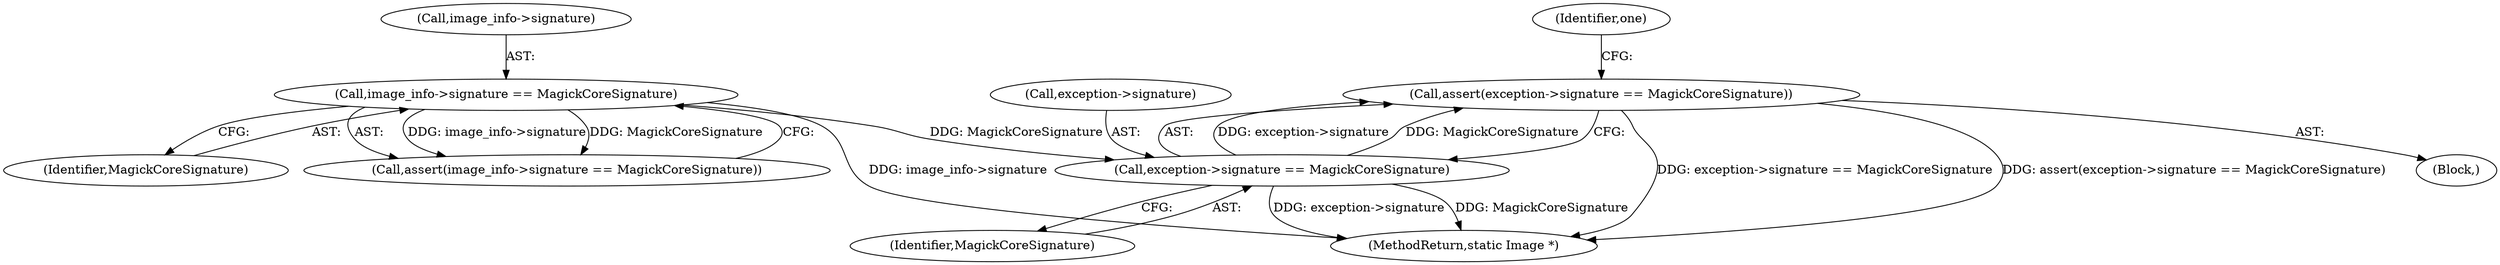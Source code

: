 digraph "0_ImageMagick_aecd0ada163a4d6c769cec178955d5f3e9316f2f_1@API" {
"1000185" [label="(Call,assert(exception->signature == MagickCoreSignature))"];
"1000186" [label="(Call,exception->signature == MagickCoreSignature)"];
"1000174" [label="(Call,image_info->signature == MagickCoreSignature)"];
"1000178" [label="(Identifier,MagickCoreSignature)"];
"1000192" [label="(Identifier,one)"];
"1000174" [label="(Call,image_info->signature == MagickCoreSignature)"];
"1000141" [label="(Block,)"];
"1000175" [label="(Call,image_info->signature)"];
"1000187" [label="(Call,exception->signature)"];
"1000173" [label="(Call,assert(image_info->signature == MagickCoreSignature))"];
"1000190" [label="(Identifier,MagickCoreSignature)"];
"1000185" [label="(Call,assert(exception->signature == MagickCoreSignature))"];
"1000186" [label="(Call,exception->signature == MagickCoreSignature)"];
"1001942" [label="(MethodReturn,static Image *)"];
"1000185" -> "1000141"  [label="AST: "];
"1000185" -> "1000186"  [label="CFG: "];
"1000186" -> "1000185"  [label="AST: "];
"1000192" -> "1000185"  [label="CFG: "];
"1000185" -> "1001942"  [label="DDG: exception->signature == MagickCoreSignature"];
"1000185" -> "1001942"  [label="DDG: assert(exception->signature == MagickCoreSignature)"];
"1000186" -> "1000185"  [label="DDG: exception->signature"];
"1000186" -> "1000185"  [label="DDG: MagickCoreSignature"];
"1000186" -> "1000190"  [label="CFG: "];
"1000187" -> "1000186"  [label="AST: "];
"1000190" -> "1000186"  [label="AST: "];
"1000186" -> "1001942"  [label="DDG: exception->signature"];
"1000186" -> "1001942"  [label="DDG: MagickCoreSignature"];
"1000174" -> "1000186"  [label="DDG: MagickCoreSignature"];
"1000174" -> "1000173"  [label="AST: "];
"1000174" -> "1000178"  [label="CFG: "];
"1000175" -> "1000174"  [label="AST: "];
"1000178" -> "1000174"  [label="AST: "];
"1000173" -> "1000174"  [label="CFG: "];
"1000174" -> "1001942"  [label="DDG: image_info->signature"];
"1000174" -> "1000173"  [label="DDG: image_info->signature"];
"1000174" -> "1000173"  [label="DDG: MagickCoreSignature"];
}
